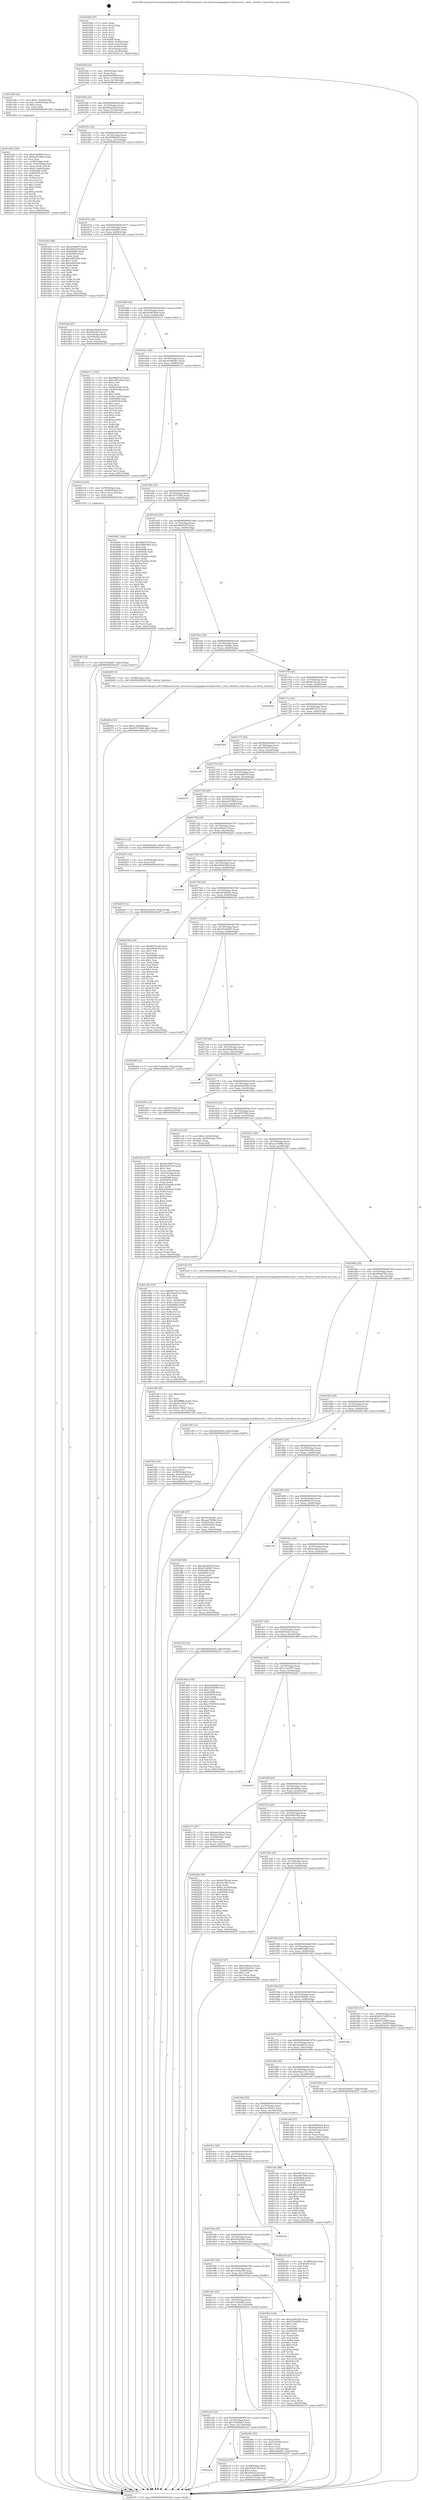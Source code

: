 digraph "0x401600" {
  label = "0x401600 (/mnt/c/Users/mathe/Desktop/tcc/POCII/binaries/extr_linuxdriversstagingfwserialfwserial.c_fwtty_throttle_Final-ollvm.out::main(0))"
  labelloc = "t"
  node[shape=record]

  Entry [label="",width=0.3,height=0.3,shape=circle,fillcolor=black,style=filled]
  "0x40162f" [label="{
     0x40162f [23]\l
     | [instrs]\l
     &nbsp;&nbsp;0x40162f \<+3\>: mov -0x6c(%rbp),%eax\l
     &nbsp;&nbsp;0x401632 \<+2\>: mov %eax,%ecx\l
     &nbsp;&nbsp;0x401634 \<+6\>: sub $0x83b5858f,%ecx\l
     &nbsp;&nbsp;0x40163a \<+3\>: mov %eax,-0x70(%rbp)\l
     &nbsp;&nbsp;0x40163d \<+3\>: mov %ecx,-0x74(%rbp)\l
     &nbsp;&nbsp;0x401640 \<+6\>: je 0000000000401e4b \<main+0x84b\>\l
  }"]
  "0x401e4b" [label="{
     0x401e4b [23]\l
     | [instrs]\l
     &nbsp;&nbsp;0x401e4b \<+7\>: movl $0x1,-0x60(%rbp)\l
     &nbsp;&nbsp;0x401e52 \<+4\>: movslq -0x60(%rbp),%rax\l
     &nbsp;&nbsp;0x401e56 \<+4\>: shl $0x2,%rax\l
     &nbsp;&nbsp;0x401e5a \<+3\>: mov %rax,%rdi\l
     &nbsp;&nbsp;0x401e5d \<+5\>: call 0000000000401050 \<malloc@plt\>\l
     | [calls]\l
     &nbsp;&nbsp;0x401050 \{1\} (unknown)\l
  }"]
  "0x401646" [label="{
     0x401646 [22]\l
     | [instrs]\l
     &nbsp;&nbsp;0x401646 \<+5\>: jmp 000000000040164b \<main+0x4b\>\l
     &nbsp;&nbsp;0x40164b \<+3\>: mov -0x70(%rbp),%eax\l
     &nbsp;&nbsp;0x40164e \<+5\>: sub $0x85aa93c8,%eax\l
     &nbsp;&nbsp;0x401653 \<+3\>: mov %eax,-0x78(%rbp)\l
     &nbsp;&nbsp;0x401656 \<+6\>: je 0000000000401a63 \<main+0x463\>\l
  }"]
  Exit [label="",width=0.3,height=0.3,shape=circle,fillcolor=black,style=filled,peripheries=2]
  "0x401a63" [label="{
     0x401a63\l
  }", style=dashed]
  "0x40165c" [label="{
     0x40165c [22]\l
     | [instrs]\l
     &nbsp;&nbsp;0x40165c \<+5\>: jmp 0000000000401661 \<main+0x61\>\l
     &nbsp;&nbsp;0x401661 \<+3\>: mov -0x70(%rbp),%eax\l
     &nbsp;&nbsp;0x401664 \<+5\>: sub $0x899fb5d3,%eax\l
     &nbsp;&nbsp;0x401669 \<+3\>: mov %eax,-0x7c(%rbp)\l
     &nbsp;&nbsp;0x40166c \<+6\>: je 0000000000401b63 \<main+0x563\>\l
  }"]
  "0x40220f" [label="{
     0x40220f [12]\l
     | [instrs]\l
     &nbsp;&nbsp;0x40220f \<+7\>: movl $0xd5c92b5a,-0x6c(%rbp)\l
     &nbsp;&nbsp;0x402216 \<+5\>: jmp 00000000004023f7 \<main+0xdf7\>\l
  }"]
  "0x401b63" [label="{
     0x401b63 [88]\l
     | [instrs]\l
     &nbsp;&nbsp;0x401b63 \<+5\>: mov $0xb5c8b07f,%eax\l
     &nbsp;&nbsp;0x401b68 \<+5\>: mov $0xd95eb450,%ecx\l
     &nbsp;&nbsp;0x401b6d \<+7\>: mov 0x405068,%edx\l
     &nbsp;&nbsp;0x401b74 \<+7\>: mov 0x405054,%esi\l
     &nbsp;&nbsp;0x401b7b \<+2\>: mov %edx,%edi\l
     &nbsp;&nbsp;0x401b7d \<+6\>: sub $0xcdf0228b,%edi\l
     &nbsp;&nbsp;0x401b83 \<+3\>: sub $0x1,%edi\l
     &nbsp;&nbsp;0x401b86 \<+6\>: add $0xcdf0228b,%edi\l
     &nbsp;&nbsp;0x401b8c \<+3\>: imul %edi,%edx\l
     &nbsp;&nbsp;0x401b8f \<+3\>: and $0x1,%edx\l
     &nbsp;&nbsp;0x401b92 \<+3\>: cmp $0x0,%edx\l
     &nbsp;&nbsp;0x401b95 \<+4\>: sete %r8b\l
     &nbsp;&nbsp;0x401b99 \<+3\>: cmp $0xa,%esi\l
     &nbsp;&nbsp;0x401b9c \<+4\>: setl %r9b\l
     &nbsp;&nbsp;0x401ba0 \<+3\>: mov %r8b,%r10b\l
     &nbsp;&nbsp;0x401ba3 \<+3\>: and %r9b,%r10b\l
     &nbsp;&nbsp;0x401ba6 \<+3\>: xor %r9b,%r8b\l
     &nbsp;&nbsp;0x401ba9 \<+3\>: or %r8b,%r10b\l
     &nbsp;&nbsp;0x401bac \<+4\>: test $0x1,%r10b\l
     &nbsp;&nbsp;0x401bb0 \<+3\>: cmovne %ecx,%eax\l
     &nbsp;&nbsp;0x401bb3 \<+3\>: mov %eax,-0x6c(%rbp)\l
     &nbsp;&nbsp;0x401bb6 \<+5\>: jmp 00000000004023f7 \<main+0xdf7\>\l
  }"]
  "0x401672" [label="{
     0x401672 [22]\l
     | [instrs]\l
     &nbsp;&nbsp;0x401672 \<+5\>: jmp 0000000000401677 \<main+0x77\>\l
     &nbsp;&nbsp;0x401677 \<+3\>: mov -0x70(%rbp),%eax\l
     &nbsp;&nbsp;0x40167a \<+5\>: sub $0x91b4bf67,%eax\l
     &nbsp;&nbsp;0x40167f \<+3\>: mov %eax,-0x80(%rbp)\l
     &nbsp;&nbsp;0x401682 \<+6\>: je 0000000000401da0 \<main+0x7a0\>\l
  }"]
  "0x401a3e" [label="{
     0x401a3e\l
  }", style=dashed]
  "0x401da0" [label="{
     0x401da0 [27]\l
     | [instrs]\l
     &nbsp;&nbsp;0x401da0 \<+5\>: mov $0x9a19b4be,%eax\l
     &nbsp;&nbsp;0x401da5 \<+5\>: mov $0xf5022f1,%ecx\l
     &nbsp;&nbsp;0x401daa \<+3\>: mov -0x5c(%rbp),%edx\l
     &nbsp;&nbsp;0x401dad \<+3\>: cmp -0x50(%rbp),%edx\l
     &nbsp;&nbsp;0x401db0 \<+3\>: cmovl %ecx,%eax\l
     &nbsp;&nbsp;0x401db3 \<+3\>: mov %eax,-0x6c(%rbp)\l
     &nbsp;&nbsp;0x401db6 \<+5\>: jmp 00000000004023f7 \<main+0xdf7\>\l
  }"]
  "0x401688" [label="{
     0x401688 [25]\l
     | [instrs]\l
     &nbsp;&nbsp;0x401688 \<+5\>: jmp 000000000040168d \<main+0x8d\>\l
     &nbsp;&nbsp;0x40168d \<+3\>: mov -0x70(%rbp),%eax\l
     &nbsp;&nbsp;0x401690 \<+5\>: sub $0x928978b9,%eax\l
     &nbsp;&nbsp;0x401695 \<+6\>: mov %eax,-0x84(%rbp)\l
     &nbsp;&nbsp;0x40169b \<+6\>: je 0000000000402111 \<main+0xb11\>\l
  }"]
  "0x4021e4" [label="{
     0x4021e4 [31]\l
     | [instrs]\l
     &nbsp;&nbsp;0x4021e4 \<+3\>: mov -0x68(%rbp),%eax\l
     &nbsp;&nbsp;0x4021e7 \<+5\>: sub $0xd78c6c3b,%eax\l
     &nbsp;&nbsp;0x4021ec \<+3\>: add $0x1,%eax\l
     &nbsp;&nbsp;0x4021ef \<+5\>: add $0xd78c6c3b,%eax\l
     &nbsp;&nbsp;0x4021f4 \<+3\>: mov %eax,-0x68(%rbp)\l
     &nbsp;&nbsp;0x4021f7 \<+7\>: movl $0x95371fdd,-0x6c(%rbp)\l
     &nbsp;&nbsp;0x4021fe \<+5\>: jmp 00000000004023f7 \<main+0xdf7\>\l
  }"]
  "0x402111" [label="{
     0x402111 [152]\l
     | [instrs]\l
     &nbsp;&nbsp;0x402111 \<+5\>: mov $0x98bf727f,%eax\l
     &nbsp;&nbsp;0x402116 \<+5\>: mov $0x3207e93a,%ecx\l
     &nbsp;&nbsp;0x40211b \<+2\>: mov $0x1,%dl\l
     &nbsp;&nbsp;0x40211d \<+2\>: xor %esi,%esi\l
     &nbsp;&nbsp;0x40211f \<+3\>: mov -0x68(%rbp),%edi\l
     &nbsp;&nbsp;0x402122 \<+3\>: cmp -0x50(%rbp),%edi\l
     &nbsp;&nbsp;0x402125 \<+4\>: setl %r8b\l
     &nbsp;&nbsp;0x402129 \<+4\>: and $0x1,%r8b\l
     &nbsp;&nbsp;0x40212d \<+4\>: mov %r8b,-0x29(%rbp)\l
     &nbsp;&nbsp;0x402131 \<+7\>: mov 0x405068,%edi\l
     &nbsp;&nbsp;0x402138 \<+8\>: mov 0x405054,%r9d\l
     &nbsp;&nbsp;0x402140 \<+3\>: sub $0x1,%esi\l
     &nbsp;&nbsp;0x402143 \<+3\>: mov %edi,%r10d\l
     &nbsp;&nbsp;0x402146 \<+3\>: add %esi,%r10d\l
     &nbsp;&nbsp;0x402149 \<+4\>: imul %r10d,%edi\l
     &nbsp;&nbsp;0x40214d \<+3\>: and $0x1,%edi\l
     &nbsp;&nbsp;0x402150 \<+3\>: cmp $0x0,%edi\l
     &nbsp;&nbsp;0x402153 \<+4\>: sete %r8b\l
     &nbsp;&nbsp;0x402157 \<+4\>: cmp $0xa,%r9d\l
     &nbsp;&nbsp;0x40215b \<+4\>: setl %r11b\l
     &nbsp;&nbsp;0x40215f \<+3\>: mov %r8b,%bl\l
     &nbsp;&nbsp;0x402162 \<+3\>: xor $0xff,%bl\l
     &nbsp;&nbsp;0x402165 \<+3\>: mov %r11b,%r14b\l
     &nbsp;&nbsp;0x402168 \<+4\>: xor $0xff,%r14b\l
     &nbsp;&nbsp;0x40216c \<+3\>: xor $0x0,%dl\l
     &nbsp;&nbsp;0x40216f \<+3\>: mov %bl,%r15b\l
     &nbsp;&nbsp;0x402172 \<+4\>: and $0x0,%r15b\l
     &nbsp;&nbsp;0x402176 \<+3\>: and %dl,%r8b\l
     &nbsp;&nbsp;0x402179 \<+3\>: mov %r14b,%r12b\l
     &nbsp;&nbsp;0x40217c \<+4\>: and $0x0,%r12b\l
     &nbsp;&nbsp;0x402180 \<+3\>: and %dl,%r11b\l
     &nbsp;&nbsp;0x402183 \<+3\>: or %r8b,%r15b\l
     &nbsp;&nbsp;0x402186 \<+3\>: or %r11b,%r12b\l
     &nbsp;&nbsp;0x402189 \<+3\>: xor %r12b,%r15b\l
     &nbsp;&nbsp;0x40218c \<+3\>: or %r14b,%bl\l
     &nbsp;&nbsp;0x40218f \<+3\>: xor $0xff,%bl\l
     &nbsp;&nbsp;0x402192 \<+3\>: or $0x0,%dl\l
     &nbsp;&nbsp;0x402195 \<+2\>: and %dl,%bl\l
     &nbsp;&nbsp;0x402197 \<+3\>: or %bl,%r15b\l
     &nbsp;&nbsp;0x40219a \<+4\>: test $0x1,%r15b\l
     &nbsp;&nbsp;0x40219e \<+3\>: cmovne %ecx,%eax\l
     &nbsp;&nbsp;0x4021a1 \<+3\>: mov %eax,-0x6c(%rbp)\l
     &nbsp;&nbsp;0x4021a4 \<+5\>: jmp 00000000004023f7 \<main+0xdf7\>\l
  }"]
  "0x4016a1" [label="{
     0x4016a1 [25]\l
     | [instrs]\l
     &nbsp;&nbsp;0x4016a1 \<+5\>: jmp 00000000004016a6 \<main+0xa6\>\l
     &nbsp;&nbsp;0x4016a6 \<+3\>: mov -0x70(%rbp),%eax\l
     &nbsp;&nbsp;0x4016a9 \<+5\>: sub $0x9346d3b1,%eax\l
     &nbsp;&nbsp;0x4016ae \<+6\>: mov %eax,-0x88(%rbp)\l
     &nbsp;&nbsp;0x4016b4 \<+6\>: je 00000000004021c4 \<main+0xbc4\>\l
  }"]
  "0x4021d8" [label="{
     0x4021d8 [12]\l
     | [instrs]\l
     &nbsp;&nbsp;0x4021d8 \<+7\>: movl $0x7d52dbb7,-0x6c(%rbp)\l
     &nbsp;&nbsp;0x4021df \<+5\>: jmp 00000000004023f7 \<main+0xdf7\>\l
  }"]
  "0x4021c4" [label="{
     0x4021c4 [20]\l
     | [instrs]\l
     &nbsp;&nbsp;0x4021c4 \<+4\>: mov -0x58(%rbp),%rax\l
     &nbsp;&nbsp;0x4021c8 \<+4\>: movslq -0x68(%rbp),%rcx\l
     &nbsp;&nbsp;0x4021cc \<+4\>: mov (%rax,%rcx,8),%rax\l
     &nbsp;&nbsp;0x4021d0 \<+3\>: mov %rax,%rdi\l
     &nbsp;&nbsp;0x4021d3 \<+5\>: call 0000000000401030 \<free@plt\>\l
     | [calls]\l
     &nbsp;&nbsp;0x401030 \{1\} (unknown)\l
  }"]
  "0x4016ba" [label="{
     0x4016ba [25]\l
     | [instrs]\l
     &nbsp;&nbsp;0x4016ba \<+5\>: jmp 00000000004016bf \<main+0xbf\>\l
     &nbsp;&nbsp;0x4016bf \<+3\>: mov -0x70(%rbp),%eax\l
     &nbsp;&nbsp;0x4016c2 \<+5\>: sub $0x95371fdd,%eax\l
     &nbsp;&nbsp;0x4016c7 \<+6\>: mov %eax,-0x8c(%rbp)\l
     &nbsp;&nbsp;0x4016cd \<+6\>: je 0000000000402081 \<main+0xa81\>\l
  }"]
  "0x40206e" [label="{
     0x40206e [19]\l
     | [instrs]\l
     &nbsp;&nbsp;0x40206e \<+7\>: movl $0x0,-0x68(%rbp)\l
     &nbsp;&nbsp;0x402075 \<+7\>: movl $0x95371fdd,-0x6c(%rbp)\l
     &nbsp;&nbsp;0x40207c \<+5\>: jmp 00000000004023f7 \<main+0xdf7\>\l
  }"]
  "0x402081" [label="{
     0x402081 [144]\l
     | [instrs]\l
     &nbsp;&nbsp;0x402081 \<+5\>: mov $0x98bf727f,%eax\l
     &nbsp;&nbsp;0x402086 \<+5\>: mov $0x928978b9,%ecx\l
     &nbsp;&nbsp;0x40208b \<+2\>: mov $0x1,%dl\l
     &nbsp;&nbsp;0x40208d \<+7\>: mov 0x405068,%esi\l
     &nbsp;&nbsp;0x402094 \<+7\>: mov 0x405054,%edi\l
     &nbsp;&nbsp;0x40209b \<+3\>: mov %esi,%r8d\l
     &nbsp;&nbsp;0x40209e \<+7\>: sub $0xe74ea0ee,%r8d\l
     &nbsp;&nbsp;0x4020a5 \<+4\>: sub $0x1,%r8d\l
     &nbsp;&nbsp;0x4020a9 \<+7\>: add $0xe74ea0ee,%r8d\l
     &nbsp;&nbsp;0x4020b0 \<+4\>: imul %r8d,%esi\l
     &nbsp;&nbsp;0x4020b4 \<+3\>: and $0x1,%esi\l
     &nbsp;&nbsp;0x4020b7 \<+3\>: cmp $0x0,%esi\l
     &nbsp;&nbsp;0x4020ba \<+4\>: sete %r9b\l
     &nbsp;&nbsp;0x4020be \<+3\>: cmp $0xa,%edi\l
     &nbsp;&nbsp;0x4020c1 \<+4\>: setl %r10b\l
     &nbsp;&nbsp;0x4020c5 \<+3\>: mov %r9b,%r11b\l
     &nbsp;&nbsp;0x4020c8 \<+4\>: xor $0xff,%r11b\l
     &nbsp;&nbsp;0x4020cc \<+3\>: mov %r10b,%bl\l
     &nbsp;&nbsp;0x4020cf \<+3\>: xor $0xff,%bl\l
     &nbsp;&nbsp;0x4020d2 \<+3\>: xor $0x1,%dl\l
     &nbsp;&nbsp;0x4020d5 \<+3\>: mov %r11b,%r14b\l
     &nbsp;&nbsp;0x4020d8 \<+4\>: and $0xff,%r14b\l
     &nbsp;&nbsp;0x4020dc \<+3\>: and %dl,%r9b\l
     &nbsp;&nbsp;0x4020df \<+3\>: mov %bl,%r15b\l
     &nbsp;&nbsp;0x4020e2 \<+4\>: and $0xff,%r15b\l
     &nbsp;&nbsp;0x4020e6 \<+3\>: and %dl,%r10b\l
     &nbsp;&nbsp;0x4020e9 \<+3\>: or %r9b,%r14b\l
     &nbsp;&nbsp;0x4020ec \<+3\>: or %r10b,%r15b\l
     &nbsp;&nbsp;0x4020ef \<+3\>: xor %r15b,%r14b\l
     &nbsp;&nbsp;0x4020f2 \<+3\>: or %bl,%r11b\l
     &nbsp;&nbsp;0x4020f5 \<+4\>: xor $0xff,%r11b\l
     &nbsp;&nbsp;0x4020f9 \<+3\>: or $0x1,%dl\l
     &nbsp;&nbsp;0x4020fc \<+3\>: and %dl,%r11b\l
     &nbsp;&nbsp;0x4020ff \<+3\>: or %r11b,%r14b\l
     &nbsp;&nbsp;0x402102 \<+4\>: test $0x1,%r14b\l
     &nbsp;&nbsp;0x402106 \<+3\>: cmovne %ecx,%eax\l
     &nbsp;&nbsp;0x402109 \<+3\>: mov %eax,-0x6c(%rbp)\l
     &nbsp;&nbsp;0x40210c \<+5\>: jmp 00000000004023f7 \<main+0xdf7\>\l
  }"]
  "0x4016d3" [label="{
     0x4016d3 [25]\l
     | [instrs]\l
     &nbsp;&nbsp;0x4016d3 \<+5\>: jmp 00000000004016d8 \<main+0xd8\>\l
     &nbsp;&nbsp;0x4016d8 \<+3\>: mov -0x70(%rbp),%eax\l
     &nbsp;&nbsp;0x4016db \<+5\>: sub $0x98bf727f,%eax\l
     &nbsp;&nbsp;0x4016e0 \<+6\>: mov %eax,-0x90(%rbp)\l
     &nbsp;&nbsp;0x4016e6 \<+6\>: je 00000000004023dd \<main+0xddd\>\l
  }"]
  "0x401a25" [label="{
     0x401a25 [25]\l
     | [instrs]\l
     &nbsp;&nbsp;0x401a25 \<+5\>: jmp 0000000000401a2a \<main+0x42a\>\l
     &nbsp;&nbsp;0x401a2a \<+3\>: mov -0x70(%rbp),%eax\l
     &nbsp;&nbsp;0x401a2d \<+5\>: sub $0x7d52dbb7,%eax\l
     &nbsp;&nbsp;0x401a32 \<+6\>: mov %eax,-0x118(%rbp)\l
     &nbsp;&nbsp;0x401a38 \<+6\>: je 00000000004021e4 \<main+0xbe4\>\l
  }"]
  "0x4023dd" [label="{
     0x4023dd\l
  }", style=dashed]
  "0x4016ec" [label="{
     0x4016ec [25]\l
     | [instrs]\l
     &nbsp;&nbsp;0x4016ec \<+5\>: jmp 00000000004016f1 \<main+0xf1\>\l
     &nbsp;&nbsp;0x4016f1 \<+3\>: mov -0x70(%rbp),%eax\l
     &nbsp;&nbsp;0x4016f4 \<+5\>: sub $0x9a19b4be,%eax\l
     &nbsp;&nbsp;0x4016f9 \<+6\>: mov %eax,-0x94(%rbp)\l
     &nbsp;&nbsp;0x4016ff \<+6\>: je 0000000000402065 \<main+0xa65\>\l
  }"]
  "0x40204c" [label="{
     0x40204c [25]\l
     | [instrs]\l
     &nbsp;&nbsp;0x40204c \<+2\>: xor %eax,%eax\l
     &nbsp;&nbsp;0x40204e \<+3\>: mov -0x5c(%rbp),%ecx\l
     &nbsp;&nbsp;0x402051 \<+3\>: sub $0x1,%eax\l
     &nbsp;&nbsp;0x402054 \<+2\>: sub %eax,%ecx\l
     &nbsp;&nbsp;0x402056 \<+3\>: mov %ecx,-0x5c(%rbp)\l
     &nbsp;&nbsp;0x402059 \<+7\>: movl $0x91b4bf67,-0x6c(%rbp)\l
     &nbsp;&nbsp;0x402060 \<+5\>: jmp 00000000004023f7 \<main+0xdf7\>\l
  }"]
  "0x402065" [label="{
     0x402065 [9]\l
     | [instrs]\l
     &nbsp;&nbsp;0x402065 \<+4\>: mov -0x58(%rbp),%rdi\l
     &nbsp;&nbsp;0x402069 \<+5\>: call 00000000004015d0 \<fwtty_throttle\>\l
     | [calls]\l
     &nbsp;&nbsp;0x4015d0 \{1\} (/mnt/c/Users/mathe/Desktop/tcc/POCII/binaries/extr_linuxdriversstagingfwserialfwserial.c_fwtty_throttle_Final-ollvm.out::fwtty_throttle)\l
  }"]
  "0x401705" [label="{
     0x401705 [25]\l
     | [instrs]\l
     &nbsp;&nbsp;0x401705 \<+5\>: jmp 000000000040170a \<main+0x10a\>\l
     &nbsp;&nbsp;0x40170a \<+3\>: mov -0x70(%rbp),%eax\l
     &nbsp;&nbsp;0x40170d \<+5\>: sub $0x9b7f2ca8,%eax\l
     &nbsp;&nbsp;0x401712 \<+6\>: mov %eax,-0x98(%rbp)\l
     &nbsp;&nbsp;0x401718 \<+6\>: je 00000000004023e9 \<main+0xde9\>\l
  }"]
  "0x401a0c" [label="{
     0x401a0c [25]\l
     | [instrs]\l
     &nbsp;&nbsp;0x401a0c \<+5\>: jmp 0000000000401a11 \<main+0x411\>\l
     &nbsp;&nbsp;0x401a11 \<+3\>: mov -0x70(%rbp),%eax\l
     &nbsp;&nbsp;0x401a14 \<+5\>: sub $0x7cefed6a,%eax\l
     &nbsp;&nbsp;0x401a19 \<+6\>: mov %eax,-0x114(%rbp)\l
     &nbsp;&nbsp;0x401a1f \<+6\>: je 000000000040204c \<main+0xa4c\>\l
  }"]
  "0x4023e9" [label="{
     0x4023e9\l
  }", style=dashed]
  "0x40171e" [label="{
     0x40171e [25]\l
     | [instrs]\l
     &nbsp;&nbsp;0x40171e \<+5\>: jmp 0000000000401723 \<main+0x123\>\l
     &nbsp;&nbsp;0x401723 \<+3\>: mov -0x70(%rbp),%eax\l
     &nbsp;&nbsp;0x401726 \<+5\>: sub $0x9f873a15,%eax\l
     &nbsp;&nbsp;0x40172b \<+6\>: mov %eax,-0x9c(%rbp)\l
     &nbsp;&nbsp;0x401731 \<+6\>: je 000000000040236d \<main+0xd6d\>\l
  }"]
  "0x401f62" [label="{
     0x401f62 [134]\l
     | [instrs]\l
     &nbsp;&nbsp;0x401f62 \<+5\>: mov $0xc9e9a529,%eax\l
     &nbsp;&nbsp;0x401f67 \<+5\>: mov $0xf74438d2,%ecx\l
     &nbsp;&nbsp;0x401f6c \<+2\>: mov $0x1,%dl\l
     &nbsp;&nbsp;0x401f6e \<+2\>: xor %esi,%esi\l
     &nbsp;&nbsp;0x401f70 \<+7\>: mov 0x405068,%edi\l
     &nbsp;&nbsp;0x401f77 \<+8\>: mov 0x405054,%r8d\l
     &nbsp;&nbsp;0x401f7f \<+3\>: sub $0x1,%esi\l
     &nbsp;&nbsp;0x401f82 \<+3\>: mov %edi,%r9d\l
     &nbsp;&nbsp;0x401f85 \<+3\>: add %esi,%r9d\l
     &nbsp;&nbsp;0x401f88 \<+4\>: imul %r9d,%edi\l
     &nbsp;&nbsp;0x401f8c \<+3\>: and $0x1,%edi\l
     &nbsp;&nbsp;0x401f8f \<+3\>: cmp $0x0,%edi\l
     &nbsp;&nbsp;0x401f92 \<+4\>: sete %r10b\l
     &nbsp;&nbsp;0x401f96 \<+4\>: cmp $0xa,%r8d\l
     &nbsp;&nbsp;0x401f9a \<+4\>: setl %r11b\l
     &nbsp;&nbsp;0x401f9e \<+3\>: mov %r10b,%bl\l
     &nbsp;&nbsp;0x401fa1 \<+3\>: xor $0xff,%bl\l
     &nbsp;&nbsp;0x401fa4 \<+3\>: mov %r11b,%r14b\l
     &nbsp;&nbsp;0x401fa7 \<+4\>: xor $0xff,%r14b\l
     &nbsp;&nbsp;0x401fab \<+3\>: xor $0x1,%dl\l
     &nbsp;&nbsp;0x401fae \<+3\>: mov %bl,%r15b\l
     &nbsp;&nbsp;0x401fb1 \<+4\>: and $0xff,%r15b\l
     &nbsp;&nbsp;0x401fb5 \<+3\>: and %dl,%r10b\l
     &nbsp;&nbsp;0x401fb8 \<+3\>: mov %r14b,%r12b\l
     &nbsp;&nbsp;0x401fbb \<+4\>: and $0xff,%r12b\l
     &nbsp;&nbsp;0x401fbf \<+3\>: and %dl,%r11b\l
     &nbsp;&nbsp;0x401fc2 \<+3\>: or %r10b,%r15b\l
     &nbsp;&nbsp;0x401fc5 \<+3\>: or %r11b,%r12b\l
     &nbsp;&nbsp;0x401fc8 \<+3\>: xor %r12b,%r15b\l
     &nbsp;&nbsp;0x401fcb \<+3\>: or %r14b,%bl\l
     &nbsp;&nbsp;0x401fce \<+3\>: xor $0xff,%bl\l
     &nbsp;&nbsp;0x401fd1 \<+3\>: or $0x1,%dl\l
     &nbsp;&nbsp;0x401fd4 \<+2\>: and %dl,%bl\l
     &nbsp;&nbsp;0x401fd6 \<+3\>: or %bl,%r15b\l
     &nbsp;&nbsp;0x401fd9 \<+4\>: test $0x1,%r15b\l
     &nbsp;&nbsp;0x401fdd \<+3\>: cmovne %ecx,%eax\l
     &nbsp;&nbsp;0x401fe0 \<+3\>: mov %eax,-0x6c(%rbp)\l
     &nbsp;&nbsp;0x401fe3 \<+5\>: jmp 00000000004023f7 \<main+0xdf7\>\l
  }"]
  "0x40236d" [label="{
     0x40236d\l
  }", style=dashed]
  "0x401737" [label="{
     0x401737 [25]\l
     | [instrs]\l
     &nbsp;&nbsp;0x401737 \<+5\>: jmp 000000000040173c \<main+0x13c\>\l
     &nbsp;&nbsp;0x40173c \<+3\>: mov -0x70(%rbp),%eax\l
     &nbsp;&nbsp;0x40173f \<+5\>: sub $0xa5f3e97f,%eax\l
     &nbsp;&nbsp;0x401744 \<+6\>: mov %eax,-0xa0(%rbp)\l
     &nbsp;&nbsp;0x40174a \<+6\>: je 0000000000402339 \<main+0xd39\>\l
  }"]
  "0x4019f3" [label="{
     0x4019f3 [25]\l
     | [instrs]\l
     &nbsp;&nbsp;0x4019f3 \<+5\>: jmp 00000000004019f8 \<main+0x3f8\>\l
     &nbsp;&nbsp;0x4019f8 \<+3\>: mov -0x70(%rbp),%eax\l
     &nbsp;&nbsp;0x4019fb \<+5\>: sub $0x76c9a395,%eax\l
     &nbsp;&nbsp;0x401a00 \<+6\>: mov %eax,-0x110(%rbp)\l
     &nbsp;&nbsp;0x401a06 \<+6\>: je 0000000000401f62 \<main+0x962\>\l
  }"]
  "0x402339" [label="{
     0x402339\l
  }", style=dashed]
  "0x401750" [label="{
     0x401750 [25]\l
     | [instrs]\l
     &nbsp;&nbsp;0x401750 \<+5\>: jmp 0000000000401755 \<main+0x155\>\l
     &nbsp;&nbsp;0x401755 \<+3\>: mov -0x70(%rbp),%eax\l
     &nbsp;&nbsp;0x401758 \<+5\>: sub $0xb5c8b07f,%eax\l
     &nbsp;&nbsp;0x40175d \<+6\>: mov %eax,-0xa4(%rbp)\l
     &nbsp;&nbsp;0x401763 \<+6\>: je 0000000000402351 \<main+0xd51\>\l
  }"]
  "0x402324" [label="{
     0x402324 [21]\l
     | [instrs]\l
     &nbsp;&nbsp;0x402324 \<+3\>: mov -0x38(%rbp),%eax\l
     &nbsp;&nbsp;0x402327 \<+7\>: add $0xf8,%rsp\l
     &nbsp;&nbsp;0x40232e \<+1\>: pop %rbx\l
     &nbsp;&nbsp;0x40232f \<+2\>: pop %r12\l
     &nbsp;&nbsp;0x402331 \<+2\>: pop %r13\l
     &nbsp;&nbsp;0x402333 \<+2\>: pop %r14\l
     &nbsp;&nbsp;0x402335 \<+2\>: pop %r15\l
     &nbsp;&nbsp;0x402337 \<+1\>: pop %rbp\l
     &nbsp;&nbsp;0x402338 \<+1\>: ret\l
  }"]
  "0x402351" [label="{
     0x402351\l
  }", style=dashed]
  "0x401769" [label="{
     0x401769 [25]\l
     | [instrs]\l
     &nbsp;&nbsp;0x401769 \<+5\>: jmp 000000000040176e \<main+0x16e\>\l
     &nbsp;&nbsp;0x40176e \<+3\>: mov -0x70(%rbp),%eax\l
     &nbsp;&nbsp;0x401771 \<+5\>: sub $0xba073908,%eax\l
     &nbsp;&nbsp;0x401776 \<+6\>: mov %eax,-0xa8(%rbp)\l
     &nbsp;&nbsp;0x40177c \<+6\>: je 0000000000401ecc \<main+0x8cc\>\l
  }"]
  "0x4019da" [label="{
     0x4019da [25]\l
     | [instrs]\l
     &nbsp;&nbsp;0x4019da \<+5\>: jmp 00000000004019df \<main+0x3df\>\l
     &nbsp;&nbsp;0x4019df \<+3\>: mov -0x70(%rbp),%eax\l
     &nbsp;&nbsp;0x4019e2 \<+5\>: sub $0x6f3b2d42,%eax\l
     &nbsp;&nbsp;0x4019e7 \<+6\>: mov %eax,-0x10c(%rbp)\l
     &nbsp;&nbsp;0x4019ed \<+6\>: je 0000000000402324 \<main+0xd24\>\l
  }"]
  "0x401ecc" [label="{
     0x401ecc [12]\l
     | [instrs]\l
     &nbsp;&nbsp;0x401ecc \<+7\>: movl $0xf4f3bd1f,-0x6c(%rbp)\l
     &nbsp;&nbsp;0x401ed3 \<+5\>: jmp 00000000004023f7 \<main+0xdf7\>\l
  }"]
  "0x401782" [label="{
     0x401782 [25]\l
     | [instrs]\l
     &nbsp;&nbsp;0x401782 \<+5\>: jmp 0000000000401787 \<main+0x187\>\l
     &nbsp;&nbsp;0x401787 \<+3\>: mov -0x70(%rbp),%eax\l
     &nbsp;&nbsp;0x40178a \<+5\>: sub $0xc45b4ccf,%eax\l
     &nbsp;&nbsp;0x40178f \<+6\>: mov %eax,-0xac(%rbp)\l
     &nbsp;&nbsp;0x401795 \<+6\>: je 0000000000402203 \<main+0xc03\>\l
  }"]
  "0x40221b" [label="{
     0x40221b\l
  }", style=dashed]
  "0x402203" [label="{
     0x402203 [12]\l
     | [instrs]\l
     &nbsp;&nbsp;0x402203 \<+4\>: mov -0x58(%rbp),%rax\l
     &nbsp;&nbsp;0x402207 \<+3\>: mov %rax,%rdi\l
     &nbsp;&nbsp;0x40220a \<+5\>: call 0000000000401030 \<free@plt\>\l
     | [calls]\l
     &nbsp;&nbsp;0x401030 \{1\} (unknown)\l
  }"]
  "0x40179b" [label="{
     0x40179b [25]\l
     | [instrs]\l
     &nbsp;&nbsp;0x40179b \<+5\>: jmp 00000000004017a0 \<main+0x1a0\>\l
     &nbsp;&nbsp;0x4017a0 \<+3\>: mov -0x70(%rbp),%eax\l
     &nbsp;&nbsp;0x4017a3 \<+5\>: sub $0xc9e9a529,%eax\l
     &nbsp;&nbsp;0x4017a8 \<+6\>: mov %eax,-0xb0(%rbp)\l
     &nbsp;&nbsp;0x4017ae \<+6\>: je 00000000004023d1 \<main+0xdd1\>\l
  }"]
  "0x401f20" [label="{
     0x401f20 [35]\l
     | [instrs]\l
     &nbsp;&nbsp;0x401f20 \<+6\>: mov -0x11c(%rbp),%ecx\l
     &nbsp;&nbsp;0x401f26 \<+3\>: imul %eax,%ecx\l
     &nbsp;&nbsp;0x401f29 \<+4\>: mov -0x58(%rbp),%rsi\l
     &nbsp;&nbsp;0x401f2d \<+4\>: movslq -0x5c(%rbp),%rdi\l
     &nbsp;&nbsp;0x401f31 \<+4\>: mov (%rsi,%rdi,8),%rsi\l
     &nbsp;&nbsp;0x401f35 \<+2\>: mov %ecx,(%rsi)\l
     &nbsp;&nbsp;0x401f37 \<+7\>: movl $0x3d8f3afd,-0x6c(%rbp)\l
     &nbsp;&nbsp;0x401f3e \<+5\>: jmp 00000000004023f7 \<main+0xdf7\>\l
  }"]
  "0x4023d1" [label="{
     0x4023d1\l
  }", style=dashed]
  "0x4017b4" [label="{
     0x4017b4 [25]\l
     | [instrs]\l
     &nbsp;&nbsp;0x4017b4 \<+5\>: jmp 00000000004017b9 \<main+0x1b9\>\l
     &nbsp;&nbsp;0x4017b9 \<+3\>: mov -0x70(%rbp),%eax\l
     &nbsp;&nbsp;0x4017bc \<+5\>: sub $0xd5c92b5a,%eax\l
     &nbsp;&nbsp;0x4017c1 \<+6\>: mov %eax,-0xb4(%rbp)\l
     &nbsp;&nbsp;0x4017c7 \<+6\>: je 0000000000402238 \<main+0xc38\>\l
  }"]
  "0x401ef8" [label="{
     0x401ef8 [40]\l
     | [instrs]\l
     &nbsp;&nbsp;0x401ef8 \<+5\>: mov $0x2,%ecx\l
     &nbsp;&nbsp;0x401efd \<+1\>: cltd\l
     &nbsp;&nbsp;0x401efe \<+2\>: idiv %ecx\l
     &nbsp;&nbsp;0x401f00 \<+6\>: imul $0xfffffffe,%edx,%ecx\l
     &nbsp;&nbsp;0x401f06 \<+6\>: sub $0xf2c7bb27,%ecx\l
     &nbsp;&nbsp;0x401f0c \<+3\>: add $0x1,%ecx\l
     &nbsp;&nbsp;0x401f0f \<+6\>: add $0xf2c7bb27,%ecx\l
     &nbsp;&nbsp;0x401f15 \<+6\>: mov %ecx,-0x11c(%rbp)\l
     &nbsp;&nbsp;0x401f1b \<+5\>: call 0000000000401160 \<next_i\>\l
     | [calls]\l
     &nbsp;&nbsp;0x401160 \{1\} (/mnt/c/Users/mathe/Desktop/tcc/POCII/binaries/extr_linuxdriversstagingfwserialfwserial.c_fwtty_throttle_Final-ollvm.out::next_i)\l
  }"]
  "0x402238" [label="{
     0x402238 [134]\l
     | [instrs]\l
     &nbsp;&nbsp;0x402238 \<+5\>: mov $0x9b7f2ca8,%eax\l
     &nbsp;&nbsp;0x40223d \<+5\>: mov $0x2909c362,%ecx\l
     &nbsp;&nbsp;0x402242 \<+2\>: mov $0x1,%dl\l
     &nbsp;&nbsp;0x402244 \<+2\>: xor %esi,%esi\l
     &nbsp;&nbsp;0x402246 \<+7\>: mov 0x405068,%edi\l
     &nbsp;&nbsp;0x40224d \<+8\>: mov 0x405054,%r8d\l
     &nbsp;&nbsp;0x402255 \<+3\>: sub $0x1,%esi\l
     &nbsp;&nbsp;0x402258 \<+3\>: mov %edi,%r9d\l
     &nbsp;&nbsp;0x40225b \<+3\>: add %esi,%r9d\l
     &nbsp;&nbsp;0x40225e \<+4\>: imul %r9d,%edi\l
     &nbsp;&nbsp;0x402262 \<+3\>: and $0x1,%edi\l
     &nbsp;&nbsp;0x402265 \<+3\>: cmp $0x0,%edi\l
     &nbsp;&nbsp;0x402268 \<+4\>: sete %r10b\l
     &nbsp;&nbsp;0x40226c \<+4\>: cmp $0xa,%r8d\l
     &nbsp;&nbsp;0x402270 \<+4\>: setl %r11b\l
     &nbsp;&nbsp;0x402274 \<+3\>: mov %r10b,%bl\l
     &nbsp;&nbsp;0x402277 \<+3\>: xor $0xff,%bl\l
     &nbsp;&nbsp;0x40227a \<+3\>: mov %r11b,%r14b\l
     &nbsp;&nbsp;0x40227d \<+4\>: xor $0xff,%r14b\l
     &nbsp;&nbsp;0x402281 \<+3\>: xor $0x0,%dl\l
     &nbsp;&nbsp;0x402284 \<+3\>: mov %bl,%r15b\l
     &nbsp;&nbsp;0x402287 \<+4\>: and $0x0,%r15b\l
     &nbsp;&nbsp;0x40228b \<+3\>: and %dl,%r10b\l
     &nbsp;&nbsp;0x40228e \<+3\>: mov %r14b,%r12b\l
     &nbsp;&nbsp;0x402291 \<+4\>: and $0x0,%r12b\l
     &nbsp;&nbsp;0x402295 \<+3\>: and %dl,%r11b\l
     &nbsp;&nbsp;0x402298 \<+3\>: or %r10b,%r15b\l
     &nbsp;&nbsp;0x40229b \<+3\>: or %r11b,%r12b\l
     &nbsp;&nbsp;0x40229e \<+3\>: xor %r12b,%r15b\l
     &nbsp;&nbsp;0x4022a1 \<+3\>: or %r14b,%bl\l
     &nbsp;&nbsp;0x4022a4 \<+3\>: xor $0xff,%bl\l
     &nbsp;&nbsp;0x4022a7 \<+3\>: or $0x0,%dl\l
     &nbsp;&nbsp;0x4022aa \<+2\>: and %dl,%bl\l
     &nbsp;&nbsp;0x4022ac \<+3\>: or %bl,%r15b\l
     &nbsp;&nbsp;0x4022af \<+4\>: test $0x1,%r15b\l
     &nbsp;&nbsp;0x4022b3 \<+3\>: cmovne %ecx,%eax\l
     &nbsp;&nbsp;0x4022b6 \<+3\>: mov %eax,-0x6c(%rbp)\l
     &nbsp;&nbsp;0x4022b9 \<+5\>: jmp 00000000004023f7 \<main+0xdf7\>\l
  }"]
  "0x4017cd" [label="{
     0x4017cd [25]\l
     | [instrs]\l
     &nbsp;&nbsp;0x4017cd \<+5\>: jmp 00000000004017d2 \<main+0x1d2\>\l
     &nbsp;&nbsp;0x4017d2 \<+3\>: mov -0x70(%rbp),%eax\l
     &nbsp;&nbsp;0x4017d5 \<+5\>: sub $0xd7eb0647,%eax\l
     &nbsp;&nbsp;0x4017da \<+6\>: mov %eax,-0xb8(%rbp)\l
     &nbsp;&nbsp;0x4017e0 \<+6\>: je 0000000000402040 \<main+0xa40\>\l
  }"]
  "0x401e62" [label="{
     0x401e62 [106]\l
     | [instrs]\l
     &nbsp;&nbsp;0x401e62 \<+5\>: mov $0x4e40f683,%ecx\l
     &nbsp;&nbsp;0x401e67 \<+5\>: mov $0xba073908,%edx\l
     &nbsp;&nbsp;0x401e6c \<+2\>: xor %esi,%esi\l
     &nbsp;&nbsp;0x401e6e \<+4\>: mov -0x58(%rbp),%rdi\l
     &nbsp;&nbsp;0x401e72 \<+4\>: movslq -0x5c(%rbp),%r8\l
     &nbsp;&nbsp;0x401e76 \<+4\>: mov %rax,(%rdi,%r8,8)\l
     &nbsp;&nbsp;0x401e7a \<+7\>: movl $0x0,-0x64(%rbp)\l
     &nbsp;&nbsp;0x401e81 \<+8\>: mov 0x405068,%r9d\l
     &nbsp;&nbsp;0x401e89 \<+8\>: mov 0x405054,%r10d\l
     &nbsp;&nbsp;0x401e91 \<+3\>: sub $0x1,%esi\l
     &nbsp;&nbsp;0x401e94 \<+3\>: mov %r9d,%r11d\l
     &nbsp;&nbsp;0x401e97 \<+3\>: add %esi,%r11d\l
     &nbsp;&nbsp;0x401e9a \<+4\>: imul %r11d,%r9d\l
     &nbsp;&nbsp;0x401e9e \<+4\>: and $0x1,%r9d\l
     &nbsp;&nbsp;0x401ea2 \<+4\>: cmp $0x0,%r9d\l
     &nbsp;&nbsp;0x401ea6 \<+3\>: sete %bl\l
     &nbsp;&nbsp;0x401ea9 \<+4\>: cmp $0xa,%r10d\l
     &nbsp;&nbsp;0x401ead \<+4\>: setl %r14b\l
     &nbsp;&nbsp;0x401eb1 \<+3\>: mov %bl,%r15b\l
     &nbsp;&nbsp;0x401eb4 \<+3\>: and %r14b,%r15b\l
     &nbsp;&nbsp;0x401eb7 \<+3\>: xor %r14b,%bl\l
     &nbsp;&nbsp;0x401eba \<+3\>: or %bl,%r15b\l
     &nbsp;&nbsp;0x401ebd \<+4\>: test $0x1,%r15b\l
     &nbsp;&nbsp;0x401ec1 \<+3\>: cmovne %edx,%ecx\l
     &nbsp;&nbsp;0x401ec4 \<+3\>: mov %ecx,-0x6c(%rbp)\l
     &nbsp;&nbsp;0x401ec7 \<+5\>: jmp 00000000004023f7 \<main+0xdf7\>\l
  }"]
  "0x402040" [label="{
     0x402040 [12]\l
     | [instrs]\l
     &nbsp;&nbsp;0x402040 \<+7\>: movl $0x7cefed6a,-0x6c(%rbp)\l
     &nbsp;&nbsp;0x402047 \<+5\>: jmp 00000000004023f7 \<main+0xdf7\>\l
  }"]
  "0x4017e6" [label="{
     0x4017e6 [25]\l
     | [instrs]\l
     &nbsp;&nbsp;0x4017e6 \<+5\>: jmp 00000000004017eb \<main+0x1eb\>\l
     &nbsp;&nbsp;0x4017eb \<+3\>: mov -0x70(%rbp),%eax\l
     &nbsp;&nbsp;0x4017ee \<+5\>: sub $0xd8db264e,%eax\l
     &nbsp;&nbsp;0x4017f3 \<+6\>: mov %eax,-0xbc(%rbp)\l
     &nbsp;&nbsp;0x4017f9 \<+6\>: je 0000000000401b57 \<main+0x557\>\l
  }"]
  "0x401cfb" [label="{
     0x401cfb [153]\l
     | [instrs]\l
     &nbsp;&nbsp;0x401cfb \<+5\>: mov $0x9f873a15,%ecx\l
     &nbsp;&nbsp;0x401d00 \<+5\>: mov $0x52de9a7a,%edx\l
     &nbsp;&nbsp;0x401d05 \<+3\>: mov $0x1,%sil\l
     &nbsp;&nbsp;0x401d08 \<+3\>: xor %r8d,%r8d\l
     &nbsp;&nbsp;0x401d0b \<+4\>: mov %rax,-0x58(%rbp)\l
     &nbsp;&nbsp;0x401d0f \<+7\>: movl $0x0,-0x5c(%rbp)\l
     &nbsp;&nbsp;0x401d16 \<+8\>: mov 0x405068,%r9d\l
     &nbsp;&nbsp;0x401d1e \<+8\>: mov 0x405054,%r10d\l
     &nbsp;&nbsp;0x401d26 \<+4\>: sub $0x1,%r8d\l
     &nbsp;&nbsp;0x401d2a \<+3\>: mov %r9d,%r11d\l
     &nbsp;&nbsp;0x401d2d \<+3\>: add %r8d,%r11d\l
     &nbsp;&nbsp;0x401d30 \<+4\>: imul %r11d,%r9d\l
     &nbsp;&nbsp;0x401d34 \<+4\>: and $0x1,%r9d\l
     &nbsp;&nbsp;0x401d38 \<+4\>: cmp $0x0,%r9d\l
     &nbsp;&nbsp;0x401d3c \<+3\>: sete %bl\l
     &nbsp;&nbsp;0x401d3f \<+4\>: cmp $0xa,%r10d\l
     &nbsp;&nbsp;0x401d43 \<+4\>: setl %r14b\l
     &nbsp;&nbsp;0x401d47 \<+3\>: mov %bl,%r15b\l
     &nbsp;&nbsp;0x401d4a \<+4\>: xor $0xff,%r15b\l
     &nbsp;&nbsp;0x401d4e \<+3\>: mov %r14b,%r12b\l
     &nbsp;&nbsp;0x401d51 \<+4\>: xor $0xff,%r12b\l
     &nbsp;&nbsp;0x401d55 \<+4\>: xor $0x1,%sil\l
     &nbsp;&nbsp;0x401d59 \<+3\>: mov %r15b,%r13b\l
     &nbsp;&nbsp;0x401d5c \<+4\>: and $0xff,%r13b\l
     &nbsp;&nbsp;0x401d60 \<+3\>: and %sil,%bl\l
     &nbsp;&nbsp;0x401d63 \<+3\>: mov %r12b,%al\l
     &nbsp;&nbsp;0x401d66 \<+2\>: and $0xff,%al\l
     &nbsp;&nbsp;0x401d68 \<+3\>: and %sil,%r14b\l
     &nbsp;&nbsp;0x401d6b \<+3\>: or %bl,%r13b\l
     &nbsp;&nbsp;0x401d6e \<+3\>: or %r14b,%al\l
     &nbsp;&nbsp;0x401d71 \<+3\>: xor %al,%r13b\l
     &nbsp;&nbsp;0x401d74 \<+3\>: or %r12b,%r15b\l
     &nbsp;&nbsp;0x401d77 \<+4\>: xor $0xff,%r15b\l
     &nbsp;&nbsp;0x401d7b \<+4\>: or $0x1,%sil\l
     &nbsp;&nbsp;0x401d7f \<+3\>: and %sil,%r15b\l
     &nbsp;&nbsp;0x401d82 \<+3\>: or %r15b,%r13b\l
     &nbsp;&nbsp;0x401d85 \<+4\>: test $0x1,%r13b\l
     &nbsp;&nbsp;0x401d89 \<+3\>: cmovne %edx,%ecx\l
     &nbsp;&nbsp;0x401d8c \<+3\>: mov %ecx,-0x6c(%rbp)\l
     &nbsp;&nbsp;0x401d8f \<+5\>: jmp 00000000004023f7 \<main+0xdf7\>\l
  }"]
  "0x401b57" [label="{
     0x401b57\l
  }", style=dashed]
  "0x4017ff" [label="{
     0x4017ff [25]\l
     | [instrs]\l
     &nbsp;&nbsp;0x4017ff \<+5\>: jmp 0000000000401804 \<main+0x204\>\l
     &nbsp;&nbsp;0x401804 \<+3\>: mov -0x70(%rbp),%eax\l
     &nbsp;&nbsp;0x401807 \<+5\>: sub $0xd95eb450,%eax\l
     &nbsp;&nbsp;0x40180c \<+6\>: mov %eax,-0xc0(%rbp)\l
     &nbsp;&nbsp;0x401812 \<+6\>: je 0000000000401bbb \<main+0x5bb\>\l
  }"]
  "0x4019c1" [label="{
     0x4019c1 [25]\l
     | [instrs]\l
     &nbsp;&nbsp;0x4019c1 \<+5\>: jmp 00000000004019c6 \<main+0x3c6\>\l
     &nbsp;&nbsp;0x4019c6 \<+3\>: mov -0x70(%rbp),%eax\l
     &nbsp;&nbsp;0x4019c9 \<+5\>: sub $0x6ee5c6ab,%eax\l
     &nbsp;&nbsp;0x4019ce \<+6\>: mov %eax,-0x108(%rbp)\l
     &nbsp;&nbsp;0x4019d4 \<+6\>: je 000000000040221b \<main+0xc1b\>\l
  }"]
  "0x401bbb" [label="{
     0x401bbb [13]\l
     | [instrs]\l
     &nbsp;&nbsp;0x401bbb \<+4\>: mov -0x48(%rbp),%rax\l
     &nbsp;&nbsp;0x401bbf \<+4\>: mov 0x8(%rax),%rdi\l
     &nbsp;&nbsp;0x401bc3 \<+5\>: call 0000000000401060 \<atoi@plt\>\l
     | [calls]\l
     &nbsp;&nbsp;0x401060 \{1\} (unknown)\l
  }"]
  "0x401818" [label="{
     0x401818 [25]\l
     | [instrs]\l
     &nbsp;&nbsp;0x401818 \<+5\>: jmp 000000000040181d \<main+0x21d\>\l
     &nbsp;&nbsp;0x40181d \<+3\>: mov -0x70(%rbp),%eax\l
     &nbsp;&nbsp;0x401820 \<+5\>: sub $0xe6975d04,%eax\l
     &nbsp;&nbsp;0x401825 \<+6\>: mov %eax,-0xc4(%rbp)\l
     &nbsp;&nbsp;0x40182b \<+6\>: je 0000000000401ce4 \<main+0x6e4\>\l
  }"]
  "0x401c8c" [label="{
     0x401c8c [88]\l
     | [instrs]\l
     &nbsp;&nbsp;0x401c8c \<+5\>: mov $0x9f873a15,%eax\l
     &nbsp;&nbsp;0x401c91 \<+5\>: mov $0xe6975d04,%ecx\l
     &nbsp;&nbsp;0x401c96 \<+7\>: mov 0x405068,%edx\l
     &nbsp;&nbsp;0x401c9d \<+7\>: mov 0x405054,%esi\l
     &nbsp;&nbsp;0x401ca4 \<+2\>: mov %edx,%edi\l
     &nbsp;&nbsp;0x401ca6 \<+6\>: sub $0x42bf62b6,%edi\l
     &nbsp;&nbsp;0x401cac \<+3\>: sub $0x1,%edi\l
     &nbsp;&nbsp;0x401caf \<+6\>: add $0x42bf62b6,%edi\l
     &nbsp;&nbsp;0x401cb5 \<+3\>: imul %edi,%edx\l
     &nbsp;&nbsp;0x401cb8 \<+3\>: and $0x1,%edx\l
     &nbsp;&nbsp;0x401cbb \<+3\>: cmp $0x0,%edx\l
     &nbsp;&nbsp;0x401cbe \<+4\>: sete %r8b\l
     &nbsp;&nbsp;0x401cc2 \<+3\>: cmp $0xa,%esi\l
     &nbsp;&nbsp;0x401cc5 \<+4\>: setl %r9b\l
     &nbsp;&nbsp;0x401cc9 \<+3\>: mov %r8b,%r10b\l
     &nbsp;&nbsp;0x401ccc \<+3\>: and %r9b,%r10b\l
     &nbsp;&nbsp;0x401ccf \<+3\>: xor %r9b,%r8b\l
     &nbsp;&nbsp;0x401cd2 \<+3\>: or %r8b,%r10b\l
     &nbsp;&nbsp;0x401cd5 \<+4\>: test $0x1,%r10b\l
     &nbsp;&nbsp;0x401cd9 \<+3\>: cmovne %ecx,%eax\l
     &nbsp;&nbsp;0x401cdc \<+3\>: mov %eax,-0x6c(%rbp)\l
     &nbsp;&nbsp;0x401cdf \<+5\>: jmp 00000000004023f7 \<main+0xdf7\>\l
  }"]
  "0x401ce4" [label="{
     0x401ce4 [23]\l
     | [instrs]\l
     &nbsp;&nbsp;0x401ce4 \<+7\>: movl $0x1,-0x50(%rbp)\l
     &nbsp;&nbsp;0x401ceb \<+4\>: movslq -0x50(%rbp),%rax\l
     &nbsp;&nbsp;0x401cef \<+4\>: shl $0x3,%rax\l
     &nbsp;&nbsp;0x401cf3 \<+3\>: mov %rax,%rdi\l
     &nbsp;&nbsp;0x401cf6 \<+5\>: call 0000000000401050 \<malloc@plt\>\l
     | [calls]\l
     &nbsp;&nbsp;0x401050 \{1\} (unknown)\l
  }"]
  "0x401831" [label="{
     0x401831 [25]\l
     | [instrs]\l
     &nbsp;&nbsp;0x401831 \<+5\>: jmp 0000000000401836 \<main+0x236\>\l
     &nbsp;&nbsp;0x401836 \<+3\>: mov -0x70(%rbp),%eax\l
     &nbsp;&nbsp;0x401839 \<+5\>: sub $0xeae7699b,%eax\l
     &nbsp;&nbsp;0x40183e \<+6\>: mov %eax,-0xc8(%rbp)\l
     &nbsp;&nbsp;0x401844 \<+6\>: je 0000000000401ef3 \<main+0x8f3\>\l
  }"]
  "0x401bc8" [label="{
     0x401bc8 [157]\l
     | [instrs]\l
     &nbsp;&nbsp;0x401bc8 \<+5\>: mov $0xb5c8b07f,%ecx\l
     &nbsp;&nbsp;0x401bcd \<+5\>: mov $0xf05ab759,%edx\l
     &nbsp;&nbsp;0x401bd2 \<+3\>: mov $0x1,%sil\l
     &nbsp;&nbsp;0x401bd5 \<+3\>: mov %eax,-0x4c(%rbp)\l
     &nbsp;&nbsp;0x401bd8 \<+3\>: mov -0x4c(%rbp),%eax\l
     &nbsp;&nbsp;0x401bdb \<+3\>: mov %eax,-0x30(%rbp)\l
     &nbsp;&nbsp;0x401bde \<+7\>: mov 0x405068,%eax\l
     &nbsp;&nbsp;0x401be5 \<+8\>: mov 0x405054,%r8d\l
     &nbsp;&nbsp;0x401bed \<+3\>: mov %eax,%r9d\l
     &nbsp;&nbsp;0x401bf0 \<+7\>: sub $0xd105ab4d,%r9d\l
     &nbsp;&nbsp;0x401bf7 \<+4\>: sub $0x1,%r9d\l
     &nbsp;&nbsp;0x401bfb \<+7\>: add $0xd105ab4d,%r9d\l
     &nbsp;&nbsp;0x401c02 \<+4\>: imul %r9d,%eax\l
     &nbsp;&nbsp;0x401c06 \<+3\>: and $0x1,%eax\l
     &nbsp;&nbsp;0x401c09 \<+3\>: cmp $0x0,%eax\l
     &nbsp;&nbsp;0x401c0c \<+4\>: sete %r10b\l
     &nbsp;&nbsp;0x401c10 \<+4\>: cmp $0xa,%r8d\l
     &nbsp;&nbsp;0x401c14 \<+4\>: setl %r11b\l
     &nbsp;&nbsp;0x401c18 \<+3\>: mov %r10b,%bl\l
     &nbsp;&nbsp;0x401c1b \<+3\>: xor $0xff,%bl\l
     &nbsp;&nbsp;0x401c1e \<+3\>: mov %r11b,%r14b\l
     &nbsp;&nbsp;0x401c21 \<+4\>: xor $0xff,%r14b\l
     &nbsp;&nbsp;0x401c25 \<+4\>: xor $0x1,%sil\l
     &nbsp;&nbsp;0x401c29 \<+3\>: mov %bl,%r15b\l
     &nbsp;&nbsp;0x401c2c \<+4\>: and $0xff,%r15b\l
     &nbsp;&nbsp;0x401c30 \<+3\>: and %sil,%r10b\l
     &nbsp;&nbsp;0x401c33 \<+3\>: mov %r14b,%r12b\l
     &nbsp;&nbsp;0x401c36 \<+4\>: and $0xff,%r12b\l
     &nbsp;&nbsp;0x401c3a \<+3\>: and %sil,%r11b\l
     &nbsp;&nbsp;0x401c3d \<+3\>: or %r10b,%r15b\l
     &nbsp;&nbsp;0x401c40 \<+3\>: or %r11b,%r12b\l
     &nbsp;&nbsp;0x401c43 \<+3\>: xor %r12b,%r15b\l
     &nbsp;&nbsp;0x401c46 \<+3\>: or %r14b,%bl\l
     &nbsp;&nbsp;0x401c49 \<+3\>: xor $0xff,%bl\l
     &nbsp;&nbsp;0x401c4c \<+4\>: or $0x1,%sil\l
     &nbsp;&nbsp;0x401c50 \<+3\>: and %sil,%bl\l
     &nbsp;&nbsp;0x401c53 \<+3\>: or %bl,%r15b\l
     &nbsp;&nbsp;0x401c56 \<+4\>: test $0x1,%r15b\l
     &nbsp;&nbsp;0x401c5a \<+3\>: cmovne %edx,%ecx\l
     &nbsp;&nbsp;0x401c5d \<+3\>: mov %ecx,-0x6c(%rbp)\l
     &nbsp;&nbsp;0x401c60 \<+5\>: jmp 00000000004023f7 \<main+0xdf7\>\l
  }"]
  "0x401ef3" [label="{
     0x401ef3 [5]\l
     | [instrs]\l
     &nbsp;&nbsp;0x401ef3 \<+5\>: call 0000000000401160 \<next_i\>\l
     | [calls]\l
     &nbsp;&nbsp;0x401160 \{1\} (/mnt/c/Users/mathe/Desktop/tcc/POCII/binaries/extr_linuxdriversstagingfwserialfwserial.c_fwtty_throttle_Final-ollvm.out::next_i)\l
  }"]
  "0x40184a" [label="{
     0x40184a [25]\l
     | [instrs]\l
     &nbsp;&nbsp;0x40184a \<+5\>: jmp 000000000040184f \<main+0x24f\>\l
     &nbsp;&nbsp;0x40184f \<+3\>: mov -0x70(%rbp),%eax\l
     &nbsp;&nbsp;0x401852 \<+5\>: sub $0xf05ab759,%eax\l
     &nbsp;&nbsp;0x401857 \<+6\>: mov %eax,-0xcc(%rbp)\l
     &nbsp;&nbsp;0x40185d \<+6\>: je 0000000000401c65 \<main+0x665\>\l
  }"]
  "0x401600" [label="{
     0x401600 [47]\l
     | [instrs]\l
     &nbsp;&nbsp;0x401600 \<+1\>: push %rbp\l
     &nbsp;&nbsp;0x401601 \<+3\>: mov %rsp,%rbp\l
     &nbsp;&nbsp;0x401604 \<+2\>: push %r15\l
     &nbsp;&nbsp;0x401606 \<+2\>: push %r14\l
     &nbsp;&nbsp;0x401608 \<+2\>: push %r13\l
     &nbsp;&nbsp;0x40160a \<+2\>: push %r12\l
     &nbsp;&nbsp;0x40160c \<+1\>: push %rbx\l
     &nbsp;&nbsp;0x40160d \<+7\>: sub $0xf8,%rsp\l
     &nbsp;&nbsp;0x401614 \<+7\>: movl $0x0,-0x38(%rbp)\l
     &nbsp;&nbsp;0x40161b \<+3\>: mov %edi,-0x3c(%rbp)\l
     &nbsp;&nbsp;0x40161e \<+4\>: mov %rsi,-0x48(%rbp)\l
     &nbsp;&nbsp;0x401622 \<+3\>: mov -0x3c(%rbp),%edi\l
     &nbsp;&nbsp;0x401625 \<+3\>: mov %edi,-0x34(%rbp)\l
     &nbsp;&nbsp;0x401628 \<+7\>: movl $0x5922c131,-0x6c(%rbp)\l
  }"]
  "0x401c65" [label="{
     0x401c65 [12]\l
     | [instrs]\l
     &nbsp;&nbsp;0x401c65 \<+7\>: movl $0x28cd49ee,-0x6c(%rbp)\l
     &nbsp;&nbsp;0x401c6c \<+5\>: jmp 00000000004023f7 \<main+0xdf7\>\l
  }"]
  "0x401863" [label="{
     0x401863 [25]\l
     | [instrs]\l
     &nbsp;&nbsp;0x401863 \<+5\>: jmp 0000000000401868 \<main+0x268\>\l
     &nbsp;&nbsp;0x401868 \<+3\>: mov -0x70(%rbp),%eax\l
     &nbsp;&nbsp;0x40186b \<+5\>: sub $0xf4f3bd1f,%eax\l
     &nbsp;&nbsp;0x401870 \<+6\>: mov %eax,-0xd0(%rbp)\l
     &nbsp;&nbsp;0x401876 \<+6\>: je 0000000000401ed8 \<main+0x8d8\>\l
  }"]
  "0x4023f7" [label="{
     0x4023f7 [5]\l
     | [instrs]\l
     &nbsp;&nbsp;0x4023f7 \<+5\>: jmp 000000000040162f \<main+0x2f\>\l
  }"]
  "0x401ed8" [label="{
     0x401ed8 [27]\l
     | [instrs]\l
     &nbsp;&nbsp;0x401ed8 \<+5\>: mov $0x76c9a395,%eax\l
     &nbsp;&nbsp;0x401edd \<+5\>: mov $0xeae7699b,%ecx\l
     &nbsp;&nbsp;0x401ee2 \<+3\>: mov -0x64(%rbp),%edx\l
     &nbsp;&nbsp;0x401ee5 \<+3\>: cmp -0x60(%rbp),%edx\l
     &nbsp;&nbsp;0x401ee8 \<+3\>: cmovl %ecx,%eax\l
     &nbsp;&nbsp;0x401eeb \<+3\>: mov %eax,-0x6c(%rbp)\l
     &nbsp;&nbsp;0x401eee \<+5\>: jmp 00000000004023f7 \<main+0xdf7\>\l
  }"]
  "0x40187c" [label="{
     0x40187c [25]\l
     | [instrs]\l
     &nbsp;&nbsp;0x40187c \<+5\>: jmp 0000000000401881 \<main+0x281\>\l
     &nbsp;&nbsp;0x401881 \<+3\>: mov -0x70(%rbp),%eax\l
     &nbsp;&nbsp;0x401884 \<+5\>: sub $0xf74438d2,%eax\l
     &nbsp;&nbsp;0x401889 \<+6\>: mov %eax,-0xd4(%rbp)\l
     &nbsp;&nbsp;0x40188f \<+6\>: je 0000000000401fe8 \<main+0x9e8\>\l
  }"]
  "0x4019a8" [label="{
     0x4019a8 [25]\l
     | [instrs]\l
     &nbsp;&nbsp;0x4019a8 \<+5\>: jmp 00000000004019ad \<main+0x3ad\>\l
     &nbsp;&nbsp;0x4019ad \<+3\>: mov -0x70(%rbp),%eax\l
     &nbsp;&nbsp;0x4019b0 \<+5\>: sub $0x5a1385a7,%eax\l
     &nbsp;&nbsp;0x4019b5 \<+6\>: mov %eax,-0x104(%rbp)\l
     &nbsp;&nbsp;0x4019bb \<+6\>: je 0000000000401c8c \<main+0x68c\>\l
  }"]
  "0x401fe8" [label="{
     0x401fe8 [88]\l
     | [instrs]\l
     &nbsp;&nbsp;0x401fe8 \<+5\>: mov $0xc9e9a529,%eax\l
     &nbsp;&nbsp;0x401fed \<+5\>: mov $0xd7eb0647,%ecx\l
     &nbsp;&nbsp;0x401ff2 \<+7\>: mov 0x405068,%edx\l
     &nbsp;&nbsp;0x401ff9 \<+7\>: mov 0x405054,%esi\l
     &nbsp;&nbsp;0x402000 \<+2\>: mov %edx,%edi\l
     &nbsp;&nbsp;0x402002 \<+6\>: add $0xad5d2c6a,%edi\l
     &nbsp;&nbsp;0x402008 \<+3\>: sub $0x1,%edi\l
     &nbsp;&nbsp;0x40200b \<+6\>: sub $0xad5d2c6a,%edi\l
     &nbsp;&nbsp;0x402011 \<+3\>: imul %edi,%edx\l
     &nbsp;&nbsp;0x402014 \<+3\>: and $0x1,%edx\l
     &nbsp;&nbsp;0x402017 \<+3\>: cmp $0x0,%edx\l
     &nbsp;&nbsp;0x40201a \<+4\>: sete %r8b\l
     &nbsp;&nbsp;0x40201e \<+3\>: cmp $0xa,%esi\l
     &nbsp;&nbsp;0x402021 \<+4\>: setl %r9b\l
     &nbsp;&nbsp;0x402025 \<+3\>: mov %r8b,%r10b\l
     &nbsp;&nbsp;0x402028 \<+3\>: and %r9b,%r10b\l
     &nbsp;&nbsp;0x40202b \<+3\>: xor %r9b,%r8b\l
     &nbsp;&nbsp;0x40202e \<+3\>: or %r8b,%r10b\l
     &nbsp;&nbsp;0x402031 \<+4\>: test $0x1,%r10b\l
     &nbsp;&nbsp;0x402035 \<+3\>: cmovne %ecx,%eax\l
     &nbsp;&nbsp;0x402038 \<+3\>: mov %eax,-0x6c(%rbp)\l
     &nbsp;&nbsp;0x40203b \<+5\>: jmp 00000000004023f7 \<main+0xdf7\>\l
  }"]
  "0x401895" [label="{
     0x401895 [25]\l
     | [instrs]\l
     &nbsp;&nbsp;0x401895 \<+5\>: jmp 000000000040189a \<main+0x29a\>\l
     &nbsp;&nbsp;0x40189a \<+3\>: mov -0x70(%rbp),%eax\l
     &nbsp;&nbsp;0x40189d \<+5\>: sub $0xff658219,%eax\l
     &nbsp;&nbsp;0x4018a2 \<+6\>: mov %eax,-0xd8(%rbp)\l
     &nbsp;&nbsp;0x4018a8 \<+6\>: je 0000000000401af3 \<main+0x4f3\>\l
  }"]
  "0x401a48" [label="{
     0x401a48 [27]\l
     | [instrs]\l
     &nbsp;&nbsp;0x401a48 \<+5\>: mov $0x899fb5d3,%eax\l
     &nbsp;&nbsp;0x401a4d \<+5\>: mov $0x85aa93c8,%ecx\l
     &nbsp;&nbsp;0x401a52 \<+3\>: mov -0x34(%rbp),%edx\l
     &nbsp;&nbsp;0x401a55 \<+3\>: cmp $0x2,%edx\l
     &nbsp;&nbsp;0x401a58 \<+3\>: cmovne %ecx,%eax\l
     &nbsp;&nbsp;0x401a5b \<+3\>: mov %eax,-0x6c(%rbp)\l
     &nbsp;&nbsp;0x401a5e \<+5\>: jmp 00000000004023f7 \<main+0xdf7\>\l
  }"]
  "0x401af3" [label="{
     0x401af3\l
  }", style=dashed]
  "0x4018ae" [label="{
     0x4018ae [25]\l
     | [instrs]\l
     &nbsp;&nbsp;0x4018ae \<+5\>: jmp 00000000004018b3 \<main+0x2b3\>\l
     &nbsp;&nbsp;0x4018b3 \<+3\>: mov -0x70(%rbp),%eax\l
     &nbsp;&nbsp;0x4018b6 \<+5\>: sub $0x5ee4bd,%eax\l
     &nbsp;&nbsp;0x4018bb \<+6\>: mov %eax,-0xdc(%rbp)\l
     &nbsp;&nbsp;0x4018c1 \<+6\>: je 0000000000402318 \<main+0xd18\>\l
  }"]
  "0x40198f" [label="{
     0x40198f [25]\l
     | [instrs]\l
     &nbsp;&nbsp;0x40198f \<+5\>: jmp 0000000000401994 \<main+0x394\>\l
     &nbsp;&nbsp;0x401994 \<+3\>: mov -0x70(%rbp),%eax\l
     &nbsp;&nbsp;0x401997 \<+5\>: sub $0x5922c131,%eax\l
     &nbsp;&nbsp;0x40199c \<+6\>: mov %eax,-0x100(%rbp)\l
     &nbsp;&nbsp;0x4019a2 \<+6\>: je 0000000000401a48 \<main+0x448\>\l
  }"]
  "0x402318" [label="{
     0x402318 [12]\l
     | [instrs]\l
     &nbsp;&nbsp;0x402318 \<+7\>: movl $0x6f3b2d42,-0x6c(%rbp)\l
     &nbsp;&nbsp;0x40231f \<+5\>: jmp 00000000004023f7 \<main+0xdf7\>\l
  }"]
  "0x4018c7" [label="{
     0x4018c7 [25]\l
     | [instrs]\l
     &nbsp;&nbsp;0x4018c7 \<+5\>: jmp 00000000004018cc \<main+0x2cc\>\l
     &nbsp;&nbsp;0x4018cc \<+3\>: mov -0x70(%rbp),%eax\l
     &nbsp;&nbsp;0x4018cf \<+5\>: sub $0xf5022f1,%eax\l
     &nbsp;&nbsp;0x4018d4 \<+6\>: mov %eax,-0xe0(%rbp)\l
     &nbsp;&nbsp;0x4018da \<+6\>: je 0000000000401dbb \<main+0x7bb\>\l
  }"]
  "0x401d94" [label="{
     0x401d94 [12]\l
     | [instrs]\l
     &nbsp;&nbsp;0x401d94 \<+7\>: movl $0x91b4bf67,-0x6c(%rbp)\l
     &nbsp;&nbsp;0x401d9b \<+5\>: jmp 00000000004023f7 \<main+0xdf7\>\l
  }"]
  "0x401dbb" [label="{
     0x401dbb [144]\l
     | [instrs]\l
     &nbsp;&nbsp;0x401dbb \<+5\>: mov $0x4e40f683,%eax\l
     &nbsp;&nbsp;0x401dc0 \<+5\>: mov $0x83b5858f,%ecx\l
     &nbsp;&nbsp;0x401dc5 \<+2\>: mov $0x1,%dl\l
     &nbsp;&nbsp;0x401dc7 \<+7\>: mov 0x405068,%esi\l
     &nbsp;&nbsp;0x401dce \<+7\>: mov 0x405054,%edi\l
     &nbsp;&nbsp;0x401dd5 \<+3\>: mov %esi,%r8d\l
     &nbsp;&nbsp;0x401dd8 \<+7\>: add $0xc5393934,%r8d\l
     &nbsp;&nbsp;0x401ddf \<+4\>: sub $0x1,%r8d\l
     &nbsp;&nbsp;0x401de3 \<+7\>: sub $0xc5393934,%r8d\l
     &nbsp;&nbsp;0x401dea \<+4\>: imul %r8d,%esi\l
     &nbsp;&nbsp;0x401dee \<+3\>: and $0x1,%esi\l
     &nbsp;&nbsp;0x401df1 \<+3\>: cmp $0x0,%esi\l
     &nbsp;&nbsp;0x401df4 \<+4\>: sete %r9b\l
     &nbsp;&nbsp;0x401df8 \<+3\>: cmp $0xa,%edi\l
     &nbsp;&nbsp;0x401dfb \<+4\>: setl %r10b\l
     &nbsp;&nbsp;0x401dff \<+3\>: mov %r9b,%r11b\l
     &nbsp;&nbsp;0x401e02 \<+4\>: xor $0xff,%r11b\l
     &nbsp;&nbsp;0x401e06 \<+3\>: mov %r10b,%bl\l
     &nbsp;&nbsp;0x401e09 \<+3\>: xor $0xff,%bl\l
     &nbsp;&nbsp;0x401e0c \<+3\>: xor $0x1,%dl\l
     &nbsp;&nbsp;0x401e0f \<+3\>: mov %r11b,%r14b\l
     &nbsp;&nbsp;0x401e12 \<+4\>: and $0xff,%r14b\l
     &nbsp;&nbsp;0x401e16 \<+3\>: and %dl,%r9b\l
     &nbsp;&nbsp;0x401e19 \<+3\>: mov %bl,%r15b\l
     &nbsp;&nbsp;0x401e1c \<+4\>: and $0xff,%r15b\l
     &nbsp;&nbsp;0x401e20 \<+3\>: and %dl,%r10b\l
     &nbsp;&nbsp;0x401e23 \<+3\>: or %r9b,%r14b\l
     &nbsp;&nbsp;0x401e26 \<+3\>: or %r10b,%r15b\l
     &nbsp;&nbsp;0x401e29 \<+3\>: xor %r15b,%r14b\l
     &nbsp;&nbsp;0x401e2c \<+3\>: or %bl,%r11b\l
     &nbsp;&nbsp;0x401e2f \<+4\>: xor $0xff,%r11b\l
     &nbsp;&nbsp;0x401e33 \<+3\>: or $0x1,%dl\l
     &nbsp;&nbsp;0x401e36 \<+3\>: and %dl,%r11b\l
     &nbsp;&nbsp;0x401e39 \<+3\>: or %r11b,%r14b\l
     &nbsp;&nbsp;0x401e3c \<+4\>: test $0x1,%r14b\l
     &nbsp;&nbsp;0x401e40 \<+3\>: cmovne %ecx,%eax\l
     &nbsp;&nbsp;0x401e43 \<+3\>: mov %eax,-0x6c(%rbp)\l
     &nbsp;&nbsp;0x401e46 \<+5\>: jmp 00000000004023f7 \<main+0xdf7\>\l
  }"]
  "0x4018e0" [label="{
     0x4018e0 [25]\l
     | [instrs]\l
     &nbsp;&nbsp;0x4018e0 \<+5\>: jmp 00000000004018e5 \<main+0x2e5\>\l
     &nbsp;&nbsp;0x4018e5 \<+3\>: mov -0x70(%rbp),%eax\l
     &nbsp;&nbsp;0x4018e8 \<+5\>: sub $0x112ce907,%eax\l
     &nbsp;&nbsp;0x4018ed \<+6\>: mov %eax,-0xe4(%rbp)\l
     &nbsp;&nbsp;0x4018f3 \<+6\>: je 0000000000402227 \<main+0xc27\>\l
  }"]
  "0x401976" [label="{
     0x401976 [25]\l
     | [instrs]\l
     &nbsp;&nbsp;0x401976 \<+5\>: jmp 000000000040197b \<main+0x37b\>\l
     &nbsp;&nbsp;0x40197b \<+3\>: mov -0x70(%rbp),%eax\l
     &nbsp;&nbsp;0x40197e \<+5\>: sub $0x52de9a7a,%eax\l
     &nbsp;&nbsp;0x401983 \<+6\>: mov %eax,-0xfc(%rbp)\l
     &nbsp;&nbsp;0x401989 \<+6\>: je 0000000000401d94 \<main+0x794\>\l
  }"]
  "0x402227" [label="{
     0x402227\l
  }", style=dashed]
  "0x4018f9" [label="{
     0x4018f9 [25]\l
     | [instrs]\l
     &nbsp;&nbsp;0x4018f9 \<+5\>: jmp 00000000004018fe \<main+0x2fe\>\l
     &nbsp;&nbsp;0x4018fe \<+3\>: mov -0x70(%rbp),%eax\l
     &nbsp;&nbsp;0x401901 \<+5\>: sub $0x28cd49ee,%eax\l
     &nbsp;&nbsp;0x401906 \<+6\>: mov %eax,-0xe8(%rbp)\l
     &nbsp;&nbsp;0x40190c \<+6\>: je 0000000000401c71 \<main+0x671\>\l
  }"]
  "0x40239b" [label="{
     0x40239b\l
  }", style=dashed]
  "0x401c71" [label="{
     0x401c71 [27]\l
     | [instrs]\l
     &nbsp;&nbsp;0x401c71 \<+5\>: mov $0x6ee5c6ab,%eax\l
     &nbsp;&nbsp;0x401c76 \<+5\>: mov $0x5a1385a7,%ecx\l
     &nbsp;&nbsp;0x401c7b \<+3\>: mov -0x30(%rbp),%edx\l
     &nbsp;&nbsp;0x401c7e \<+3\>: cmp $0x0,%edx\l
     &nbsp;&nbsp;0x401c81 \<+3\>: cmove %ecx,%eax\l
     &nbsp;&nbsp;0x401c84 \<+3\>: mov %eax,-0x6c(%rbp)\l
     &nbsp;&nbsp;0x401c87 \<+5\>: jmp 00000000004023f7 \<main+0xdf7\>\l
  }"]
  "0x401912" [label="{
     0x401912 [25]\l
     | [instrs]\l
     &nbsp;&nbsp;0x401912 \<+5\>: jmp 0000000000401917 \<main+0x317\>\l
     &nbsp;&nbsp;0x401917 \<+3\>: mov -0x70(%rbp),%eax\l
     &nbsp;&nbsp;0x40191a \<+5\>: sub $0x2909c362,%eax\l
     &nbsp;&nbsp;0x40191f \<+6\>: mov %eax,-0xec(%rbp)\l
     &nbsp;&nbsp;0x401925 \<+6\>: je 00000000004022be \<main+0xcbe\>\l
  }"]
  "0x40195d" [label="{
     0x40195d [25]\l
     | [instrs]\l
     &nbsp;&nbsp;0x40195d \<+5\>: jmp 0000000000401962 \<main+0x362\>\l
     &nbsp;&nbsp;0x401962 \<+3\>: mov -0x70(%rbp),%eax\l
     &nbsp;&nbsp;0x401965 \<+5\>: sub $0x4e40f683,%eax\l
     &nbsp;&nbsp;0x40196a \<+6\>: mov %eax,-0xf8(%rbp)\l
     &nbsp;&nbsp;0x401970 \<+6\>: je 000000000040239b \<main+0xd9b\>\l
  }"]
  "0x4022be" [label="{
     0x4022be [90]\l
     | [instrs]\l
     &nbsp;&nbsp;0x4022be \<+5\>: mov $0x9b7f2ca8,%eax\l
     &nbsp;&nbsp;0x4022c3 \<+5\>: mov $0x5ee4bd,%ecx\l
     &nbsp;&nbsp;0x4022c8 \<+2\>: xor %edx,%edx\l
     &nbsp;&nbsp;0x4022ca \<+7\>: movl $0x0,-0x38(%rbp)\l
     &nbsp;&nbsp;0x4022d1 \<+7\>: mov 0x405068,%esi\l
     &nbsp;&nbsp;0x4022d8 \<+7\>: mov 0x405054,%edi\l
     &nbsp;&nbsp;0x4022df \<+3\>: sub $0x1,%edx\l
     &nbsp;&nbsp;0x4022e2 \<+3\>: mov %esi,%r8d\l
     &nbsp;&nbsp;0x4022e5 \<+3\>: add %edx,%r8d\l
     &nbsp;&nbsp;0x4022e8 \<+4\>: imul %r8d,%esi\l
     &nbsp;&nbsp;0x4022ec \<+3\>: and $0x1,%esi\l
     &nbsp;&nbsp;0x4022ef \<+3\>: cmp $0x0,%esi\l
     &nbsp;&nbsp;0x4022f2 \<+4\>: sete %r9b\l
     &nbsp;&nbsp;0x4022f6 \<+3\>: cmp $0xa,%edi\l
     &nbsp;&nbsp;0x4022f9 \<+4\>: setl %r10b\l
     &nbsp;&nbsp;0x4022fd \<+3\>: mov %r9b,%r11b\l
     &nbsp;&nbsp;0x402300 \<+3\>: and %r10b,%r11b\l
     &nbsp;&nbsp;0x402303 \<+3\>: xor %r10b,%r9b\l
     &nbsp;&nbsp;0x402306 \<+3\>: or %r9b,%r11b\l
     &nbsp;&nbsp;0x402309 \<+4\>: test $0x1,%r11b\l
     &nbsp;&nbsp;0x40230d \<+3\>: cmovne %ecx,%eax\l
     &nbsp;&nbsp;0x402310 \<+3\>: mov %eax,-0x6c(%rbp)\l
     &nbsp;&nbsp;0x402313 \<+5\>: jmp 00000000004023f7 \<main+0xdf7\>\l
  }"]
  "0x40192b" [label="{
     0x40192b [25]\l
     | [instrs]\l
     &nbsp;&nbsp;0x40192b \<+5\>: jmp 0000000000401930 \<main+0x330\>\l
     &nbsp;&nbsp;0x401930 \<+3\>: mov -0x70(%rbp),%eax\l
     &nbsp;&nbsp;0x401933 \<+5\>: sub $0x3207e93a,%eax\l
     &nbsp;&nbsp;0x401938 \<+6\>: mov %eax,-0xf0(%rbp)\l
     &nbsp;&nbsp;0x40193e \<+6\>: je 00000000004021a9 \<main+0xba9\>\l
  }"]
  "0x401f43" [label="{
     0x401f43 [31]\l
     | [instrs]\l
     &nbsp;&nbsp;0x401f43 \<+3\>: mov -0x64(%rbp),%eax\l
     &nbsp;&nbsp;0x401f46 \<+5\>: add $0x6915269f,%eax\l
     &nbsp;&nbsp;0x401f4b \<+3\>: add $0x1,%eax\l
     &nbsp;&nbsp;0x401f4e \<+5\>: sub $0x6915269f,%eax\l
     &nbsp;&nbsp;0x401f53 \<+3\>: mov %eax,-0x64(%rbp)\l
     &nbsp;&nbsp;0x401f56 \<+7\>: movl $0xf4f3bd1f,-0x6c(%rbp)\l
     &nbsp;&nbsp;0x401f5d \<+5\>: jmp 00000000004023f7 \<main+0xdf7\>\l
  }"]
  "0x4021a9" [label="{
     0x4021a9 [27]\l
     | [instrs]\l
     &nbsp;&nbsp;0x4021a9 \<+5\>: mov $0xc45b4ccf,%eax\l
     &nbsp;&nbsp;0x4021ae \<+5\>: mov $0x9346d3b1,%ecx\l
     &nbsp;&nbsp;0x4021b3 \<+3\>: mov -0x29(%rbp),%dl\l
     &nbsp;&nbsp;0x4021b6 \<+3\>: test $0x1,%dl\l
     &nbsp;&nbsp;0x4021b9 \<+3\>: cmovne %ecx,%eax\l
     &nbsp;&nbsp;0x4021bc \<+3\>: mov %eax,-0x6c(%rbp)\l
     &nbsp;&nbsp;0x4021bf \<+5\>: jmp 00000000004023f7 \<main+0xdf7\>\l
  }"]
  "0x401944" [label="{
     0x401944 [25]\l
     | [instrs]\l
     &nbsp;&nbsp;0x401944 \<+5\>: jmp 0000000000401949 \<main+0x349\>\l
     &nbsp;&nbsp;0x401949 \<+3\>: mov -0x70(%rbp),%eax\l
     &nbsp;&nbsp;0x40194c \<+5\>: sub $0x3d8f3afd,%eax\l
     &nbsp;&nbsp;0x401951 \<+6\>: mov %eax,-0xf4(%rbp)\l
     &nbsp;&nbsp;0x401957 \<+6\>: je 0000000000401f43 \<main+0x943\>\l
  }"]
  Entry -> "0x401600" [label=" 1"]
  "0x40162f" -> "0x401e4b" [label=" 1"]
  "0x40162f" -> "0x401646" [label=" 34"]
  "0x402324" -> Exit [label=" 1"]
  "0x401646" -> "0x401a63" [label=" 0"]
  "0x401646" -> "0x40165c" [label=" 34"]
  "0x402318" -> "0x4023f7" [label=" 1"]
  "0x40165c" -> "0x401b63" [label=" 1"]
  "0x40165c" -> "0x401672" [label=" 33"]
  "0x4022be" -> "0x4023f7" [label=" 1"]
  "0x401672" -> "0x401da0" [label=" 2"]
  "0x401672" -> "0x401688" [label=" 31"]
  "0x402238" -> "0x4023f7" [label=" 1"]
  "0x401688" -> "0x402111" [label=" 2"]
  "0x401688" -> "0x4016a1" [label=" 29"]
  "0x40220f" -> "0x4023f7" [label=" 1"]
  "0x4016a1" -> "0x4021c4" [label=" 1"]
  "0x4016a1" -> "0x4016ba" [label=" 28"]
  "0x4021e4" -> "0x4023f7" [label=" 1"]
  "0x4016ba" -> "0x402081" [label=" 2"]
  "0x4016ba" -> "0x4016d3" [label=" 26"]
  "0x401a25" -> "0x401a3e" [label=" 0"]
  "0x4016d3" -> "0x4023dd" [label=" 0"]
  "0x4016d3" -> "0x4016ec" [label=" 26"]
  "0x401a25" -> "0x4021e4" [label=" 1"]
  "0x4016ec" -> "0x402065" [label=" 1"]
  "0x4016ec" -> "0x401705" [label=" 25"]
  "0x402203" -> "0x40220f" [label=" 1"]
  "0x401705" -> "0x4023e9" [label=" 0"]
  "0x401705" -> "0x40171e" [label=" 25"]
  "0x4021c4" -> "0x4021d8" [label=" 1"]
  "0x40171e" -> "0x40236d" [label=" 0"]
  "0x40171e" -> "0x401737" [label=" 25"]
  "0x4021a9" -> "0x4023f7" [label=" 2"]
  "0x401737" -> "0x402339" [label=" 0"]
  "0x401737" -> "0x401750" [label=" 25"]
  "0x402081" -> "0x4023f7" [label=" 2"]
  "0x401750" -> "0x402351" [label=" 0"]
  "0x401750" -> "0x401769" [label=" 25"]
  "0x40206e" -> "0x4023f7" [label=" 1"]
  "0x401769" -> "0x401ecc" [label=" 1"]
  "0x401769" -> "0x401782" [label=" 24"]
  "0x40204c" -> "0x4023f7" [label=" 1"]
  "0x401782" -> "0x402203" [label=" 1"]
  "0x401782" -> "0x40179b" [label=" 23"]
  "0x401a0c" -> "0x401a25" [label=" 1"]
  "0x40179b" -> "0x4023d1" [label=" 0"]
  "0x40179b" -> "0x4017b4" [label=" 23"]
  "0x4021d8" -> "0x4023f7" [label=" 1"]
  "0x4017b4" -> "0x402238" [label=" 1"]
  "0x4017b4" -> "0x4017cd" [label=" 22"]
  "0x402040" -> "0x4023f7" [label=" 1"]
  "0x4017cd" -> "0x402040" [label=" 1"]
  "0x4017cd" -> "0x4017e6" [label=" 21"]
  "0x401fe8" -> "0x4023f7" [label=" 1"]
  "0x4017e6" -> "0x401b57" [label=" 0"]
  "0x4017e6" -> "0x4017ff" [label=" 21"]
  "0x401f62" -> "0x4023f7" [label=" 1"]
  "0x4017ff" -> "0x401bbb" [label=" 1"]
  "0x4017ff" -> "0x401818" [label=" 20"]
  "0x4019f3" -> "0x401a0c" [label=" 2"]
  "0x401818" -> "0x401ce4" [label=" 1"]
  "0x401818" -> "0x401831" [label=" 19"]
  "0x4019f3" -> "0x401f62" [label=" 1"]
  "0x401831" -> "0x401ef3" [label=" 1"]
  "0x401831" -> "0x40184a" [label=" 18"]
  "0x4019da" -> "0x4019f3" [label=" 3"]
  "0x40184a" -> "0x401c65" [label=" 1"]
  "0x40184a" -> "0x401863" [label=" 17"]
  "0x4019da" -> "0x402324" [label=" 1"]
  "0x401863" -> "0x401ed8" [label=" 2"]
  "0x401863" -> "0x40187c" [label=" 15"]
  "0x402065" -> "0x40206e" [label=" 1"]
  "0x40187c" -> "0x401fe8" [label=" 1"]
  "0x40187c" -> "0x401895" [label=" 14"]
  "0x4019c1" -> "0x4019da" [label=" 4"]
  "0x401895" -> "0x401af3" [label=" 0"]
  "0x401895" -> "0x4018ae" [label=" 14"]
  "0x4019c1" -> "0x40221b" [label=" 0"]
  "0x4018ae" -> "0x402318" [label=" 1"]
  "0x4018ae" -> "0x4018c7" [label=" 13"]
  "0x401f43" -> "0x4023f7" [label=" 1"]
  "0x4018c7" -> "0x401dbb" [label=" 1"]
  "0x4018c7" -> "0x4018e0" [label=" 12"]
  "0x401f20" -> "0x4023f7" [label=" 1"]
  "0x4018e0" -> "0x402227" [label=" 0"]
  "0x4018e0" -> "0x4018f9" [label=" 12"]
  "0x401ef3" -> "0x401ef8" [label=" 1"]
  "0x4018f9" -> "0x401c71" [label=" 1"]
  "0x4018f9" -> "0x401912" [label=" 11"]
  "0x401ed8" -> "0x4023f7" [label=" 2"]
  "0x401912" -> "0x4022be" [label=" 1"]
  "0x401912" -> "0x40192b" [label=" 10"]
  "0x401e62" -> "0x4023f7" [label=" 1"]
  "0x40192b" -> "0x4021a9" [label=" 2"]
  "0x40192b" -> "0x401944" [label=" 8"]
  "0x401e4b" -> "0x401e62" [label=" 1"]
  "0x401944" -> "0x401f43" [label=" 1"]
  "0x401944" -> "0x40195d" [label=" 7"]
  "0x401ecc" -> "0x4023f7" [label=" 1"]
  "0x40195d" -> "0x40239b" [label=" 0"]
  "0x40195d" -> "0x401976" [label=" 7"]
  "0x401ef8" -> "0x401f20" [label=" 1"]
  "0x401976" -> "0x401d94" [label=" 1"]
  "0x401976" -> "0x40198f" [label=" 6"]
  "0x401a0c" -> "0x40204c" [label=" 1"]
  "0x40198f" -> "0x401a48" [label=" 1"]
  "0x40198f" -> "0x4019a8" [label=" 5"]
  "0x401a48" -> "0x4023f7" [label=" 1"]
  "0x401600" -> "0x40162f" [label=" 1"]
  "0x4023f7" -> "0x40162f" [label=" 34"]
  "0x401b63" -> "0x4023f7" [label=" 1"]
  "0x401bbb" -> "0x401bc8" [label=" 1"]
  "0x401bc8" -> "0x4023f7" [label=" 1"]
  "0x401c65" -> "0x4023f7" [label=" 1"]
  "0x401c71" -> "0x4023f7" [label=" 1"]
  "0x402111" -> "0x4023f7" [label=" 2"]
  "0x4019a8" -> "0x401c8c" [label=" 1"]
  "0x4019a8" -> "0x4019c1" [label=" 4"]
  "0x401c8c" -> "0x4023f7" [label=" 1"]
  "0x401ce4" -> "0x401cfb" [label=" 1"]
  "0x401cfb" -> "0x4023f7" [label=" 1"]
  "0x401d94" -> "0x4023f7" [label=" 1"]
  "0x401da0" -> "0x4023f7" [label=" 2"]
  "0x401dbb" -> "0x4023f7" [label=" 1"]
}
